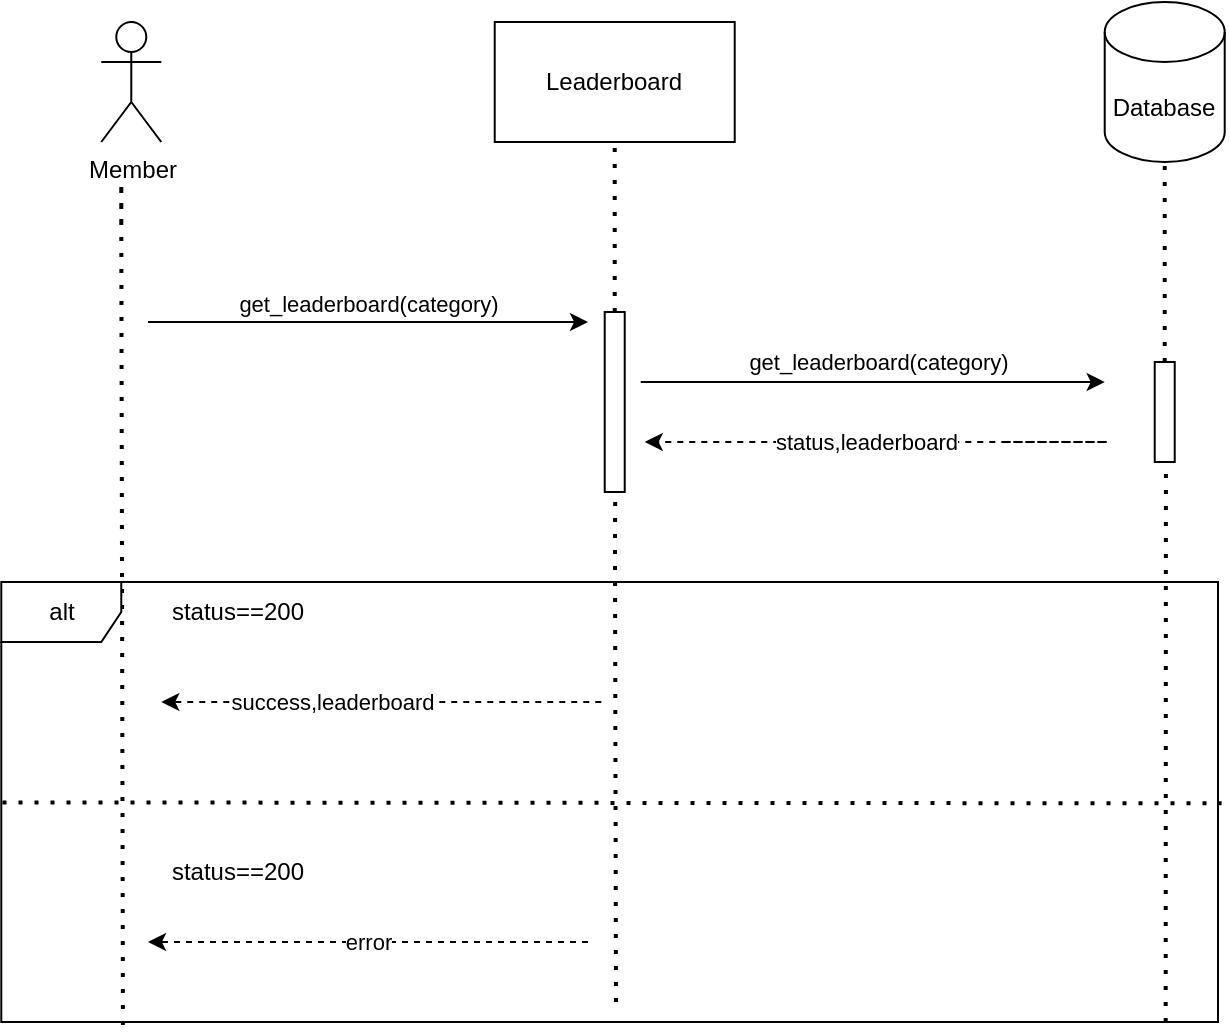 <mxfile version="22.0.4" type="device" pages="2">
  <diagram name="Leaderboard" id="2YBvvXClWsGukQMizWep">
    <mxGraphModel dx="1050" dy="566" grid="1" gridSize="10" guides="1" tooltips="1" connect="1" arrows="1" fold="1" page="1" pageScale="1" pageWidth="850" pageHeight="1100" math="0" shadow="0">
      <root>
        <mxCell id="0" />
        <mxCell id="1" parent="0" />
        <mxCell id="AVFjHgKW3stGLYQa3Q68-41" value="&lt;font style=&quot;font-size: 11px;&quot;&gt;get_leaderboard(category)&lt;/font&gt;" style="edgeStyle=orthogonalEdgeStyle;rounded=0;orthogonalLoop=1;jettySize=auto;html=1;" parent="1" edge="1">
          <mxGeometry x="-0.0" y="10" relative="1" as="geometry">
            <mxPoint x="205" y="320" as="sourcePoint" />
            <mxPoint x="425" y="320" as="targetPoint" />
            <Array as="points">
              <mxPoint x="380" y="320" />
            </Array>
            <mxPoint y="1" as="offset" />
          </mxGeometry>
        </mxCell>
        <mxCell id="AVFjHgKW3stGLYQa3Q68-48" value="Member" style="shape=umlActor;verticalLabelPosition=bottom;verticalAlign=top;html=1;outlineConnect=0;" parent="1" vertex="1">
          <mxGeometry x="181.64" y="170" width="30" height="60" as="geometry" />
        </mxCell>
        <mxCell id="AVFjHgKW3stGLYQa3Q68-49" value="Database" style="shape=cylinder3;whiteSpace=wrap;html=1;boundedLbl=1;backgroundOutline=1;size=15;" parent="1" vertex="1">
          <mxGeometry x="683.36" y="160" width="60" height="80" as="geometry" />
        </mxCell>
        <mxCell id="AVFjHgKW3stGLYQa3Q68-50" value="status,leaderboard" style="edgeStyle=orthogonalEdgeStyle;rounded=0;orthogonalLoop=1;jettySize=auto;html=1;dashed=1;" parent="1" edge="1">
          <mxGeometry x="0.223" relative="1" as="geometry">
            <mxPoint x="453.36" y="380" as="targetPoint" />
            <mxPoint x="633.36" y="380" as="sourcePoint" />
            <Array as="points">
              <mxPoint x="685" y="380" />
              <mxPoint x="685" y="380" />
            </Array>
            <mxPoint as="offset" />
          </mxGeometry>
        </mxCell>
        <mxCell id="AVFjHgKW3stGLYQa3Q68-51" value="" style="rounded=0;whiteSpace=wrap;html=1;rotation=-90;" parent="1" vertex="1">
          <mxGeometry x="688.36" y="360" width="50" height="10" as="geometry" />
        </mxCell>
        <mxCell id="AVFjHgKW3stGLYQa3Q68-52" value="" style="endArrow=none;dashed=1;html=1;dashPattern=1 3;strokeWidth=2;rounded=0;exitX=1;exitY=0.5;exitDx=0;exitDy=0;entryX=0.5;entryY=1;entryDx=0;entryDy=0;entryPerimeter=0;" parent="1" source="AVFjHgKW3stGLYQa3Q68-51" target="AVFjHgKW3stGLYQa3Q68-49" edge="1">
          <mxGeometry width="50" height="50" relative="1" as="geometry">
            <mxPoint x="805" y="330" as="sourcePoint" />
            <mxPoint x="855" y="280" as="targetPoint" />
          </mxGeometry>
        </mxCell>
        <mxCell id="AVFjHgKW3stGLYQa3Q68-53" value="" style="endArrow=none;dashed=1;html=1;dashPattern=1 3;strokeWidth=2;rounded=0;exitX=0.957;exitY=1;exitDx=0;exitDy=0;exitPerimeter=0;" parent="1" source="AVFjHgKW3stGLYQa3Q68-62" edge="1">
          <mxGeometry width="50" height="50" relative="1" as="geometry">
            <mxPoint x="712.76" y="885.98" as="sourcePoint" />
            <mxPoint x="713.96" y="390" as="targetPoint" />
          </mxGeometry>
        </mxCell>
        <mxCell id="AVFjHgKW3stGLYQa3Q68-54" value="Leaderboard" style="rounded=0;whiteSpace=wrap;html=1;" parent="1" vertex="1">
          <mxGeometry x="378.36" y="170" width="120" height="60" as="geometry" />
        </mxCell>
        <mxCell id="AVFjHgKW3stGLYQa3Q68-55" value="" style="endArrow=none;dashed=1;html=1;dashPattern=1 3;strokeWidth=2;rounded=0;entryX=0.5;entryY=1;entryDx=0;entryDy=0;exitX=0;exitY=0.5;exitDx=0;exitDy=0;" parent="1" source="AVFjHgKW3stGLYQa3Q68-67" target="AVFjHgKW3stGLYQa3Q68-54" edge="1">
          <mxGeometry width="50" height="50" relative="1" as="geometry">
            <mxPoint x="585" y="380" as="sourcePoint" />
            <mxPoint x="584.5" y="270" as="targetPoint" />
            <Array as="points" />
          </mxGeometry>
        </mxCell>
        <mxCell id="AVFjHgKW3stGLYQa3Q68-56" value="&lt;font style=&quot;font-size: 11px;&quot;&gt;get_leaderboard(category)&lt;/font&gt;" style="edgeStyle=orthogonalEdgeStyle;rounded=0;orthogonalLoop=1;jettySize=auto;html=1;" parent="1" edge="1">
          <mxGeometry x="0.023" y="10" relative="1" as="geometry">
            <mxPoint x="683.36" y="350" as="targetPoint" />
            <Array as="points">
              <mxPoint x="451.36" y="350" />
            </Array>
            <mxPoint as="offset" />
            <mxPoint x="451.36" y="350" as="sourcePoint" />
          </mxGeometry>
        </mxCell>
        <mxCell id="AVFjHgKW3stGLYQa3Q68-57" value="" style="endArrow=none;dashed=1;html=1;dashPattern=1 3;strokeWidth=2;rounded=0;exitX=0.1;exitY=1.007;exitDx=0;exitDy=0;exitPerimeter=0;" parent="1" source="AVFjHgKW3stGLYQa3Q68-62" edge="1">
          <mxGeometry width="50" height="50" relative="1" as="geometry">
            <mxPoint x="191.64" y="760" as="sourcePoint" />
            <mxPoint x="191.64" y="270" as="targetPoint" />
            <Array as="points">
              <mxPoint x="191.64" y="270" />
              <mxPoint x="191.64" y="250" />
            </Array>
          </mxGeometry>
        </mxCell>
        <mxCell id="AVFjHgKW3stGLYQa3Q68-59" value="status==200" style="text;html=1;strokeColor=none;fillColor=none;align=center;verticalAlign=middle;whiteSpace=wrap;rounded=0;" parent="1" vertex="1">
          <mxGeometry x="190" y="450" width="120" height="30" as="geometry" />
        </mxCell>
        <mxCell id="AVFjHgKW3stGLYQa3Q68-62" value="alt" style="shape=umlFrame;whiteSpace=wrap;html=1;pointerEvents=0;" parent="1" vertex="1">
          <mxGeometry x="131.64" y="450" width="608.36" height="220" as="geometry" />
        </mxCell>
        <mxCell id="AVFjHgKW3stGLYQa3Q68-64" value="" style="endArrow=classic;html=1;rounded=0;dashed=1;" parent="1" edge="1">
          <mxGeometry width="50" height="50" relative="1" as="geometry">
            <mxPoint x="425" y="630" as="sourcePoint" />
            <mxPoint x="205" y="630" as="targetPoint" />
          </mxGeometry>
        </mxCell>
        <mxCell id="AVFjHgKW3stGLYQa3Q68-65" value="error" style="edgeLabel;html=1;align=center;verticalAlign=middle;resizable=0;points=[];" parent="AVFjHgKW3stGLYQa3Q68-64" vertex="1" connectable="0">
          <mxGeometry x="0.229" y="1" relative="1" as="geometry">
            <mxPoint x="25" y="-1" as="offset" />
          </mxGeometry>
        </mxCell>
        <mxCell id="AVFjHgKW3stGLYQa3Q68-66" value="" style="endArrow=none;dashed=1;html=1;dashPattern=1 3;strokeWidth=2;rounded=0;" parent="1" edge="1">
          <mxGeometry width="50" height="50" relative="1" as="geometry">
            <mxPoint x="439" y="660" as="sourcePoint" />
            <mxPoint x="438.84" y="369.08" as="targetPoint" />
            <Array as="points">
              <mxPoint x="438.48" y="429.08" />
            </Array>
          </mxGeometry>
        </mxCell>
        <mxCell id="AVFjHgKW3stGLYQa3Q68-67" value="" style="rounded=0;whiteSpace=wrap;html=1;direction=south;" parent="1" vertex="1">
          <mxGeometry x="433.36" y="315" width="10" height="90" as="geometry" />
        </mxCell>
        <mxCell id="AVFjHgKW3stGLYQa3Q68-76" value="" style="endArrow=classic;html=1;rounded=0;dashed=1;" parent="1" edge="1">
          <mxGeometry width="50" height="50" relative="1" as="geometry">
            <mxPoint x="431.64" y="510" as="sourcePoint" />
            <mxPoint x="211.64" y="510" as="targetPoint" />
          </mxGeometry>
        </mxCell>
        <mxCell id="AVFjHgKW3stGLYQa3Q68-77" value="success,leaderboard" style="edgeLabel;html=1;align=center;verticalAlign=middle;resizable=0;points=[];" parent="AVFjHgKW3stGLYQa3Q68-76" vertex="1" connectable="0">
          <mxGeometry x="0.229" y="1" relative="1" as="geometry">
            <mxPoint y="-1" as="offset" />
          </mxGeometry>
        </mxCell>
        <mxCell id="AVFjHgKW3stGLYQa3Q68-78" value="" style="endArrow=none;dashed=1;html=1;dashPattern=1 3;strokeWidth=2;rounded=0;entryX=1.003;entryY=0.503;entryDx=0;entryDy=0;entryPerimeter=0;exitX=0.001;exitY=0.501;exitDx=0;exitDy=0;exitPerimeter=0;" parent="1" source="AVFjHgKW3stGLYQa3Q68-62" target="AVFjHgKW3stGLYQa3Q68-62" edge="1">
          <mxGeometry width="50" height="50" relative="1" as="geometry">
            <mxPoint x="411.64" y="860" as="sourcePoint" />
            <mxPoint x="571.64" y="640" as="targetPoint" />
            <Array as="points" />
          </mxGeometry>
        </mxCell>
        <mxCell id="CA1KtOlo9pMda0Fb6oHR-1" value="status==200" style="text;html=1;strokeColor=none;fillColor=none;align=center;verticalAlign=middle;whiteSpace=wrap;rounded=0;" parent="1" vertex="1">
          <mxGeometry x="190" y="580" width="120" height="30" as="geometry" />
        </mxCell>
      </root>
    </mxGraphModel>
  </diagram>
  <diagram id="HXilfmiYUSw4H4rOt3-w" name="Share Rank">
    <mxGraphModel dx="1900" dy="566" grid="1" gridSize="10" guides="1" tooltips="1" connect="1" arrows="1" fold="1" page="1" pageScale="1" pageWidth="850" pageHeight="1100" math="0" shadow="0">
      <root>
        <mxCell id="0" />
        <mxCell id="1" parent="0" />
        <mxCell id="k0yDjebqSudIvEWdZLD2-1" value="" style="endArrow=classic;html=1;rounded=0;" parent="1" edge="1">
          <mxGeometry width="50" height="50" relative="1" as="geometry">
            <mxPoint x="-717.37" y="235" as="sourcePoint" />
            <mxPoint x="-539.01" y="235" as="targetPoint" />
          </mxGeometry>
        </mxCell>
        <mxCell id="k0yDjebqSudIvEWdZLD2-2" value="Share_achv(platform)" style="edgeLabel;html=1;align=center;verticalAlign=middle;resizable=0;points=[];" parent="k0yDjebqSudIvEWdZLD2-1" vertex="1" connectable="0">
          <mxGeometry x="-0.291" y="-1" relative="1" as="geometry">
            <mxPoint x="20" y="-16" as="offset" />
          </mxGeometry>
        </mxCell>
        <mxCell id="k0yDjebqSudIvEWdZLD2-3" value="Social_media_API" style="rounded=0;whiteSpace=wrap;html=1;" parent="1" vertex="1">
          <mxGeometry x="-209.01" y="100" width="120" height="60" as="geometry" />
        </mxCell>
        <mxCell id="k0yDjebqSudIvEWdZLD2-6" value="" style="endArrow=classic;html=1;rounded=0;" parent="1" edge="1">
          <mxGeometry width="50" height="50" relative="1" as="geometry">
            <mxPoint x="-479.01" y="360" as="sourcePoint" />
            <mxPoint x="-169.01" y="361" as="targetPoint" />
          </mxGeometry>
        </mxCell>
        <mxCell id="k0yDjebqSudIvEWdZLD2-7" value="Send_rank(platform,rank)" style="edgeLabel;html=1;align=center;verticalAlign=middle;resizable=0;points=[];" parent="k0yDjebqSudIvEWdZLD2-6" vertex="1" connectable="0">
          <mxGeometry x="-0.296" relative="1" as="geometry">
            <mxPoint as="offset" />
          </mxGeometry>
        </mxCell>
        <mxCell id="k0yDjebqSudIvEWdZLD2-8" value="Member" style="rounded=0;whiteSpace=wrap;html=1;" parent="1" vertex="1">
          <mxGeometry x="-567.37" y="100" width="120" height="60" as="geometry" />
        </mxCell>
        <mxCell id="k0yDjebqSudIvEWdZLD2-9" style="edgeStyle=orthogonalEdgeStyle;rounded=0;orthogonalLoop=1;jettySize=auto;html=1;dashed=1;" parent="1" edge="1">
          <mxGeometry relative="1" as="geometry">
            <mxPoint x="-728.6" y="470" as="targetPoint" />
            <mxPoint x="-508.6" y="470" as="sourcePoint" />
            <Array as="points">
              <mxPoint x="-508.6" y="470" />
            </Array>
          </mxGeometry>
        </mxCell>
        <mxCell id="k0yDjebqSudIvEWdZLD2-10" value="success" style="edgeLabel;html=1;align=center;verticalAlign=middle;resizable=0;points=[];" parent="k0yDjebqSudIvEWdZLD2-9" vertex="1" connectable="0">
          <mxGeometry x="-0.124" y="4" relative="1" as="geometry">
            <mxPoint x="-14" y="-3" as="offset" />
          </mxGeometry>
        </mxCell>
        <mxCell id="k0yDjebqSudIvEWdZLD2-11" value="" style="rounded=0;whiteSpace=wrap;html=1;rotation=-90;" parent="1" vertex="1">
          <mxGeometry x="-598.6" y="296.23" width="182.46" height="10" as="geometry" />
        </mxCell>
        <mxCell id="k0yDjebqSudIvEWdZLD2-12" value="" style="endArrow=none;dashed=1;html=1;dashPattern=1 3;strokeWidth=2;rounded=0;entryX=0.5;entryY=1;entryDx=0;entryDy=0;exitX=1;exitY=0.5;exitDx=0;exitDy=0;" parent="1" source="k0yDjebqSudIvEWdZLD2-11" target="k0yDjebqSudIvEWdZLD2-8" edge="1">
          <mxGeometry width="50" height="50" relative="1" as="geometry">
            <mxPoint x="-517.37" y="200" as="sourcePoint" />
            <mxPoint x="-497.37" y="180" as="targetPoint" />
          </mxGeometry>
        </mxCell>
        <mxCell id="k0yDjebqSudIvEWdZLD2-13" value="" style="endArrow=none;dashed=1;html=1;dashPattern=1 3;strokeWidth=2;rounded=0;" parent="1" edge="1">
          <mxGeometry width="50" height="50" relative="1" as="geometry">
            <mxPoint x="-507.01" y="680" as="sourcePoint" />
            <mxPoint x="-507.01" y="380" as="targetPoint" />
          </mxGeometry>
        </mxCell>
        <mxCell id="k0yDjebqSudIvEWdZLD2-14" value="Member" style="shape=umlActor;verticalLabelPosition=bottom;verticalAlign=top;html=1;outlineConnect=0;" parent="1" vertex="1">
          <mxGeometry x="-737.37" y="100" width="30" height="60" as="geometry" />
        </mxCell>
        <mxCell id="k0yDjebqSudIvEWdZLD2-15" value="status" style="edgeStyle=orthogonalEdgeStyle;rounded=0;orthogonalLoop=1;jettySize=auto;html=1;dashed=1;" parent="1" edge="1">
          <mxGeometry x="0.407" relative="1" as="geometry">
            <mxPoint x="-479.01" y="390" as="targetPoint" />
            <mxPoint x="-169.01" y="390" as="sourcePoint" />
            <Array as="points">
              <mxPoint x="-199.01" y="390" />
              <mxPoint x="-199.01" y="390" />
            </Array>
            <mxPoint as="offset" />
          </mxGeometry>
        </mxCell>
        <mxCell id="k0yDjebqSudIvEWdZLD2-16" value="" style="rounded=0;whiteSpace=wrap;html=1;rotation=-90;" parent="1" vertex="1">
          <mxGeometry x="-174.01" y="365" width="50" height="10" as="geometry" />
        </mxCell>
        <mxCell id="k0yDjebqSudIvEWdZLD2-17" value="" style="endArrow=none;dashed=1;html=1;dashPattern=1 3;strokeWidth=2;rounded=0;exitX=1;exitY=0.5;exitDx=0;exitDy=0;entryX=0.5;entryY=1;entryDx=0;entryDy=0;entryPerimeter=0;" parent="1" source="k0yDjebqSudIvEWdZLD2-16" edge="1">
          <mxGeometry width="50" height="50" relative="1" as="geometry">
            <mxPoint x="-199.01" y="250" as="sourcePoint" />
            <mxPoint x="-149.01" y="170" as="targetPoint" />
          </mxGeometry>
        </mxCell>
        <mxCell id="k0yDjebqSudIvEWdZLD2-18" value="" style="endArrow=none;dashed=1;html=1;dashPattern=1 3;strokeWidth=2;rounded=0;" parent="1" edge="1">
          <mxGeometry width="50" height="50" relative="1" as="geometry">
            <mxPoint x="-149.01" y="670" as="sourcePoint" />
            <mxPoint x="-147.01" y="400" as="targetPoint" />
          </mxGeometry>
        </mxCell>
        <mxCell id="k0yDjebqSudIvEWdZLD2-20" value="" style="endArrow=none;dashed=1;html=1;dashPattern=1 3;strokeWidth=2;rounded=0;entryX=0.5;entryY=1;entryDx=0;entryDy=0;" parent="1" edge="1">
          <mxGeometry width="50" height="50" relative="1" as="geometry">
            <mxPoint x="-287.01" y="290" as="sourcePoint" />
            <mxPoint x="-287.37" y="160" as="targetPoint" />
            <Array as="points" />
          </mxGeometry>
        </mxCell>
        <mxCell id="k0yDjebqSudIvEWdZLD2-21" value="" style="endArrow=none;dashed=1;html=1;dashPattern=1 3;strokeWidth=2;rounded=0;" parent="1" edge="1">
          <mxGeometry width="50" height="50" relative="1" as="geometry">
            <mxPoint x="-729.01" y="680" as="sourcePoint" />
            <mxPoint x="-727.37" y="190" as="targetPoint" />
            <Array as="points">
              <mxPoint x="-727.37" y="190" />
            </Array>
          </mxGeometry>
        </mxCell>
        <mxCell id="k0yDjebqSudIvEWdZLD2-22" value="status==200" style="text;html=1;strokeColor=none;fillColor=none;align=center;verticalAlign=middle;whiteSpace=wrap;rounded=0;" parent="1" vertex="1">
          <mxGeometry x="-718.6" y="420" width="140" height="30" as="geometry" />
        </mxCell>
        <mxCell id="k0yDjebqSudIvEWdZLD2-23" value="status==200" style="text;html=1;strokeColor=none;fillColor=none;align=center;verticalAlign=middle;whiteSpace=wrap;rounded=0;" parent="1" vertex="1">
          <mxGeometry x="-718.6" y="300" width="120" height="30" as="geometry" />
        </mxCell>
        <mxCell id="k0yDjebqSudIvEWdZLD2-26" value="alt" style="shape=umlFrame;whiteSpace=wrap;html=1;pointerEvents=0;" parent="1" vertex="1">
          <mxGeometry x="-777.37" y="300" width="658.36" height="380" as="geometry" />
        </mxCell>
        <mxCell id="k0yDjebqSudIvEWdZLD2-28" value="" style="endArrow=classic;html=1;rounded=0;dashed=1;" parent="1" edge="1">
          <mxGeometry width="50" height="50" relative="1" as="geometry">
            <mxPoint x="-507.37" y="650" as="sourcePoint" />
            <mxPoint x="-727.37" y="650" as="targetPoint" />
          </mxGeometry>
        </mxCell>
        <mxCell id="k0yDjebqSudIvEWdZLD2-29" value="&lt;font style=&quot;font-size: 11px;&quot;&gt;error&lt;/font&gt;" style="edgeLabel;html=1;align=center;verticalAlign=middle;resizable=0;points=[];" parent="k0yDjebqSudIvEWdZLD2-28" vertex="1" connectable="0">
          <mxGeometry x="0.229" y="1" relative="1" as="geometry">
            <mxPoint x="25" y="-1" as="offset" />
          </mxGeometry>
        </mxCell>
        <mxCell id="k0yDjebqSudIvEWdZLD2-30" value="" style="endArrow=none;dashed=1;html=1;dashPattern=1 3;strokeWidth=2;rounded=0;entryX=1;entryY=0.5;entryDx=0;entryDy=0;" parent="1" target="k0yDjebqSudIvEWdZLD2-31" edge="1">
          <mxGeometry width="50" height="50" relative="1" as="geometry">
            <mxPoint x="-287.01" y="670" as="sourcePoint" />
            <mxPoint x="-287.37" y="160" as="targetPoint" />
            <Array as="points">
              <mxPoint x="-287.37" y="350" />
            </Array>
          </mxGeometry>
        </mxCell>
        <mxCell id="k0yDjebqSudIvEWdZLD2-31" value="" style="rounded=0;whiteSpace=wrap;html=1;direction=south;" parent="1" vertex="1">
          <mxGeometry x="-292.37" y="235" width="10" height="55" as="geometry" />
        </mxCell>
        <mxCell id="k0yDjebqSudIvEWdZLD2-32" value="alt" style="shape=umlFrame;whiteSpace=wrap;html=1;pointerEvents=0;" parent="1" vertex="1">
          <mxGeometry x="-767.37" y="420" width="638.36" height="170" as="geometry" />
        </mxCell>
        <mxCell id="k0yDjebqSudIvEWdZLD2-33" value="" style="endArrow=none;dashed=1;html=1;dashPattern=1 3;strokeWidth=2;rounded=0;exitX=0;exitY=0.501;exitDx=0;exitDy=0;exitPerimeter=0;entryX=1.005;entryY=0.497;entryDx=0;entryDy=0;entryPerimeter=0;" parent="1" source="k0yDjebqSudIvEWdZLD2-32" target="k0yDjebqSudIvEWdZLD2-32" edge="1">
          <mxGeometry width="50" height="50" relative="1" as="geometry">
            <mxPoint x="-397.37" y="560" as="sourcePoint" />
            <mxPoint x="-17.37" y="540" as="targetPoint" />
          </mxGeometry>
        </mxCell>
        <mxCell id="k0yDjebqSudIvEWdZLD2-34" value="status!=200" style="text;html=1;strokeColor=none;fillColor=none;align=center;verticalAlign=middle;whiteSpace=wrap;rounded=0;" parent="1" vertex="1">
          <mxGeometry x="-718.6" y="510" width="140" height="30" as="geometry" />
        </mxCell>
        <mxCell id="k0yDjebqSudIvEWdZLD2-35" value="" style="endArrow=classic;html=1;rounded=0;dashed=1;" parent="1" edge="1">
          <mxGeometry width="50" height="50" relative="1" as="geometry">
            <mxPoint x="-507.37" y="559.5" as="sourcePoint" />
            <mxPoint x="-727.37" y="559.5" as="targetPoint" />
          </mxGeometry>
        </mxCell>
        <mxCell id="k0yDjebqSudIvEWdZLD2-36" value="error" style="edgeLabel;html=1;align=center;verticalAlign=middle;resizable=0;points=[];" parent="k0yDjebqSudIvEWdZLD2-35" vertex="1" connectable="0">
          <mxGeometry x="0.229" y="1" relative="1" as="geometry">
            <mxPoint x="25" y="-1" as="offset" />
          </mxGeometry>
        </mxCell>
        <mxCell id="k0yDjebqSudIvEWdZLD2-37" value="status!=200" style="text;html=1;strokeColor=none;fillColor=none;align=center;verticalAlign=middle;whiteSpace=wrap;rounded=0;" parent="1" vertex="1">
          <mxGeometry x="-718.6" y="620" width="120" height="30" as="geometry" />
        </mxCell>
        <mxCell id="k0yDjebqSudIvEWdZLD2-42" value="" style="endArrow=none;dashed=1;html=1;dashPattern=1 3;strokeWidth=2;rounded=0;entryX=1;entryY=0.801;entryDx=0;entryDy=0;entryPerimeter=0;exitX=-0.004;exitY=0.803;exitDx=0;exitDy=0;exitPerimeter=0;" parent="1" source="k0yDjebqSudIvEWdZLD2-26" target="k0yDjebqSudIvEWdZLD2-26" edge="1">
          <mxGeometry width="50" height="50" relative="1" as="geometry">
            <mxPoint x="-779.01" y="710" as="sourcePoint" />
            <mxPoint x="-347.37" y="560" as="targetPoint" />
            <Array as="points" />
          </mxGeometry>
        </mxCell>
        <mxCell id="pI3SvccQ3A4hTzfNLf3G-1" value="Database" style="shape=cylinder3;whiteSpace=wrap;html=1;boundedLbl=1;backgroundOutline=1;size=15;" parent="1" vertex="1">
          <mxGeometry x="-317.37" y="80" width="60" height="80" as="geometry" />
        </mxCell>
        <mxCell id="pI3SvccQ3A4hTzfNLf3G-2" value="" style="endArrow=classic;html=1;rounded=0;" parent="1" edge="1">
          <mxGeometry width="50" height="50" relative="1" as="geometry">
            <mxPoint x="-489.01" y="250" as="sourcePoint" />
            <mxPoint x="-310.65" y="250" as="targetPoint" />
          </mxGeometry>
        </mxCell>
        <mxCell id="pI3SvccQ3A4hTzfNLf3G-3" value="get_rank(member_id)" style="edgeLabel;html=1;align=center;verticalAlign=middle;resizable=0;points=[];" parent="pI3SvccQ3A4hTzfNLf3G-2" vertex="1" connectable="0">
          <mxGeometry x="-0.291" y="-1" relative="1" as="geometry">
            <mxPoint x="20" y="-16" as="offset" />
          </mxGeometry>
        </mxCell>
        <mxCell id="pI3SvccQ3A4hTzfNLf3G-4" value="status,rank" style="edgeStyle=orthogonalEdgeStyle;rounded=0;orthogonalLoop=1;jettySize=auto;html=1;dashed=1;" parent="1" edge="1">
          <mxGeometry x="-0.025" y="1" relative="1" as="geometry">
            <mxPoint x="-489.01" y="270" as="targetPoint" />
            <mxPoint x="-302.37" y="269.5" as="sourcePoint" />
            <Array as="points">
              <mxPoint x="-332.37" y="269.5" />
              <mxPoint x="-332.37" y="269.5" />
            </Array>
            <mxPoint as="offset" />
          </mxGeometry>
        </mxCell>
      </root>
    </mxGraphModel>
  </diagram>
</mxfile>
